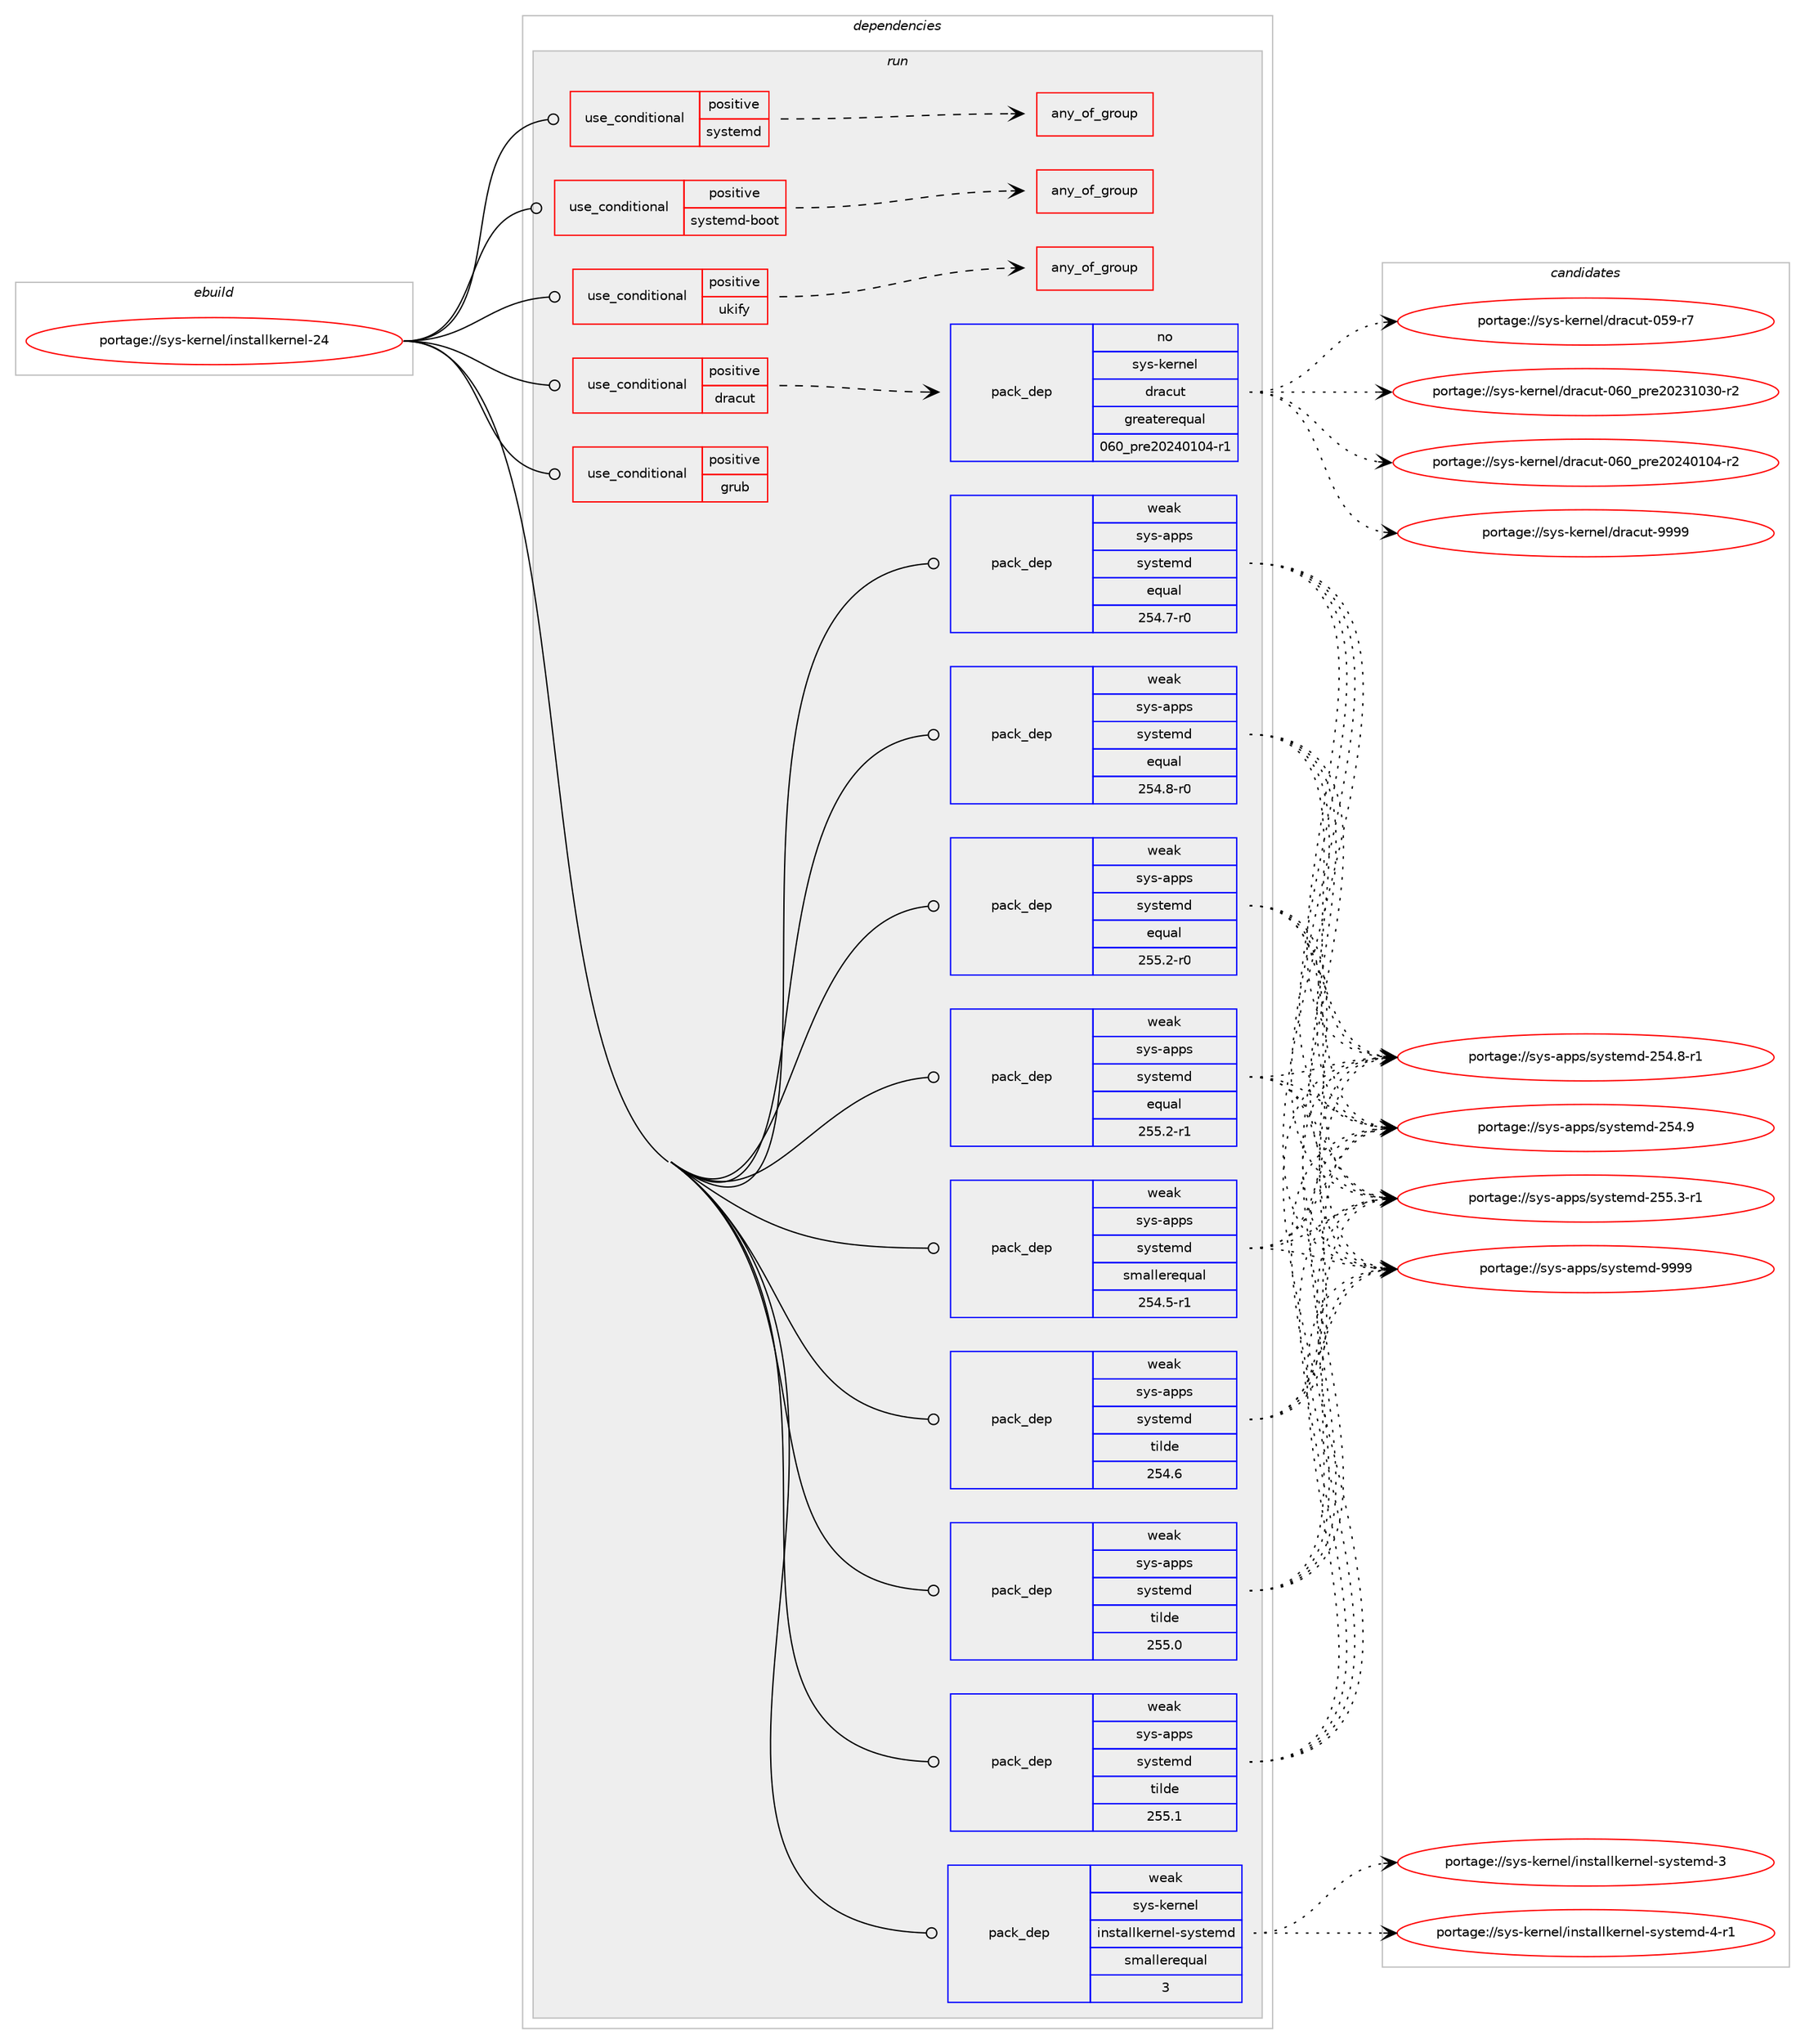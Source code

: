 digraph prolog {

# *************
# Graph options
# *************

newrank=true;
concentrate=true;
compound=true;
graph [rankdir=LR,fontname=Helvetica,fontsize=10,ranksep=1.5];#, ranksep=2.5, nodesep=0.2];
edge  [arrowhead=vee];
node  [fontname=Helvetica,fontsize=10];

# **********
# The ebuild
# **********

subgraph cluster_leftcol {
color=gray;
rank=same;
label=<<i>ebuild</i>>;
id [label="portage://sys-kernel/installkernel-24", color=red, width=4, href="../sys-kernel/installkernel-24.svg"];
}

# ****************
# The dependencies
# ****************

subgraph cluster_midcol {
color=gray;
label=<<i>dependencies</i>>;
subgraph cluster_compile {
fillcolor="#eeeeee";
style=filled;
label=<<i>compile</i>>;
}
subgraph cluster_compileandrun {
fillcolor="#eeeeee";
style=filled;
label=<<i>compile and run</i>>;
}
subgraph cluster_run {
fillcolor="#eeeeee";
style=filled;
label=<<i>run</i>>;
subgraph cond14946 {
dependency22238 [label=<<TABLE BORDER="0" CELLBORDER="1" CELLSPACING="0" CELLPADDING="4"><TR><TD ROWSPAN="3" CELLPADDING="10">use_conditional</TD></TR><TR><TD>positive</TD></TR><TR><TD>dracut</TD></TR></TABLE>>, shape=none, color=red];
subgraph pack7094 {
dependency22239 [label=<<TABLE BORDER="0" CELLBORDER="1" CELLSPACING="0" CELLPADDING="4" WIDTH="220"><TR><TD ROWSPAN="6" CELLPADDING="30">pack_dep</TD></TR><TR><TD WIDTH="110">no</TD></TR><TR><TD>sys-kernel</TD></TR><TR><TD>dracut</TD></TR><TR><TD>greaterequal</TD></TR><TR><TD>060_pre20240104-r1</TD></TR></TABLE>>, shape=none, color=blue];
}
dependency22238:e -> dependency22239:w [weight=20,style="dashed",arrowhead="vee"];
}
id:e -> dependency22238:w [weight=20,style="solid",arrowhead="odot"];
subgraph cond14947 {
dependency22240 [label=<<TABLE BORDER="0" CELLBORDER="1" CELLSPACING="0" CELLPADDING="4"><TR><TD ROWSPAN="3" CELLPADDING="10">use_conditional</TD></TR><TR><TD>positive</TD></TR><TR><TD>grub</TD></TR></TABLE>>, shape=none, color=red];
# *** BEGIN UNKNOWN DEPENDENCY TYPE (TODO) ***
# dependency22240 -> package_dependency(portage://sys-kernel/installkernel-24,run,no,sys-boot,grub,none,[,,],[],[])
# *** END UNKNOWN DEPENDENCY TYPE (TODO) ***

}
id:e -> dependency22240:w [weight=20,style="solid",arrowhead="odot"];
subgraph cond14948 {
dependency22241 [label=<<TABLE BORDER="0" CELLBORDER="1" CELLSPACING="0" CELLPADDING="4"><TR><TD ROWSPAN="3" CELLPADDING="10">use_conditional</TD></TR><TR><TD>positive</TD></TR><TR><TD>systemd</TD></TR></TABLE>>, shape=none, color=red];
subgraph any195 {
dependency22242 [label=<<TABLE BORDER="0" CELLBORDER="1" CELLSPACING="0" CELLPADDING="4"><TR><TD CELLPADDING="10">any_of_group</TD></TR></TABLE>>, shape=none, color=red];# *** BEGIN UNKNOWN DEPENDENCY TYPE (TODO) ***
# dependency22242 -> package_dependency(portage://sys-kernel/installkernel-24,run,no,sys-apps,systemd,none,[,,],[],[use(enable(kernel-install),negative)])
# *** END UNKNOWN DEPENDENCY TYPE (TODO) ***

# *** BEGIN UNKNOWN DEPENDENCY TYPE (TODO) ***
# dependency22242 -> package_dependency(portage://sys-kernel/installkernel-24,run,no,sys-apps,systemd-utils,none,[,,],[],[use(enable(kernel-install),negative)])
# *** END UNKNOWN DEPENDENCY TYPE (TODO) ***

}
dependency22241:e -> dependency22242:w [weight=20,style="dashed",arrowhead="vee"];
}
id:e -> dependency22241:w [weight=20,style="solid",arrowhead="odot"];
subgraph cond14949 {
dependency22243 [label=<<TABLE BORDER="0" CELLBORDER="1" CELLSPACING="0" CELLPADDING="4"><TR><TD ROWSPAN="3" CELLPADDING="10">use_conditional</TD></TR><TR><TD>positive</TD></TR><TR><TD>systemd-boot</TD></TR></TABLE>>, shape=none, color=red];
subgraph any196 {
dependency22244 [label=<<TABLE BORDER="0" CELLBORDER="1" CELLSPACING="0" CELLPADDING="4"><TR><TD CELLPADDING="10">any_of_group</TD></TR></TABLE>>, shape=none, color=red];# *** BEGIN UNKNOWN DEPENDENCY TYPE (TODO) ***
# dependency22244 -> package_dependency(portage://sys-kernel/installkernel-24,run,no,sys-apps,systemd,none,[,,],[],[use(enable(boot),negative)])
# *** END UNKNOWN DEPENDENCY TYPE (TODO) ***

# *** BEGIN UNKNOWN DEPENDENCY TYPE (TODO) ***
# dependency22244 -> package_dependency(portage://sys-kernel/installkernel-24,run,no,sys-apps,systemd-utils,none,[,,],[],[use(enable(boot),negative)])
# *** END UNKNOWN DEPENDENCY TYPE (TODO) ***

}
dependency22243:e -> dependency22244:w [weight=20,style="dashed",arrowhead="vee"];
}
id:e -> dependency22243:w [weight=20,style="solid",arrowhead="odot"];
subgraph cond14950 {
dependency22245 [label=<<TABLE BORDER="0" CELLBORDER="1" CELLSPACING="0" CELLPADDING="4"><TR><TD ROWSPAN="3" CELLPADDING="10">use_conditional</TD></TR><TR><TD>positive</TD></TR><TR><TD>ukify</TD></TR></TABLE>>, shape=none, color=red];
subgraph any197 {
dependency22246 [label=<<TABLE BORDER="0" CELLBORDER="1" CELLSPACING="0" CELLPADDING="4"><TR><TD CELLPADDING="10">any_of_group</TD></TR></TABLE>>, shape=none, color=red];# *** BEGIN UNKNOWN DEPENDENCY TYPE (TODO) ***
# dependency22246 -> package_dependency(portage://sys-kernel/installkernel-24,run,no,sys-apps,systemd,none,[,,],[],[use(enable(ukify),negative)])
# *** END UNKNOWN DEPENDENCY TYPE (TODO) ***

# *** BEGIN UNKNOWN DEPENDENCY TYPE (TODO) ***
# dependency22246 -> package_dependency(portage://sys-kernel/installkernel-24,run,no,sys-apps,systemd-utils,none,[,,],[],[use(enable(ukify),negative)])
# *** END UNKNOWN DEPENDENCY TYPE (TODO) ***

}
dependency22245:e -> dependency22246:w [weight=20,style="dashed",arrowhead="vee"];
}
id:e -> dependency22245:w [weight=20,style="solid",arrowhead="odot"];
subgraph pack7095 {
dependency22247 [label=<<TABLE BORDER="0" CELLBORDER="1" CELLSPACING="0" CELLPADDING="4" WIDTH="220"><TR><TD ROWSPAN="6" CELLPADDING="30">pack_dep</TD></TR><TR><TD WIDTH="110">weak</TD></TR><TR><TD>sys-apps</TD></TR><TR><TD>systemd</TD></TR><TR><TD>equal</TD></TR><TR><TD>254.7-r0</TD></TR></TABLE>>, shape=none, color=blue];
}
id:e -> dependency22247:w [weight=20,style="solid",arrowhead="odot"];
subgraph pack7096 {
dependency22248 [label=<<TABLE BORDER="0" CELLBORDER="1" CELLSPACING="0" CELLPADDING="4" WIDTH="220"><TR><TD ROWSPAN="6" CELLPADDING="30">pack_dep</TD></TR><TR><TD WIDTH="110">weak</TD></TR><TR><TD>sys-apps</TD></TR><TR><TD>systemd</TD></TR><TR><TD>equal</TD></TR><TR><TD>254.8-r0</TD></TR></TABLE>>, shape=none, color=blue];
}
id:e -> dependency22248:w [weight=20,style="solid",arrowhead="odot"];
subgraph pack7097 {
dependency22249 [label=<<TABLE BORDER="0" CELLBORDER="1" CELLSPACING="0" CELLPADDING="4" WIDTH="220"><TR><TD ROWSPAN="6" CELLPADDING="30">pack_dep</TD></TR><TR><TD WIDTH="110">weak</TD></TR><TR><TD>sys-apps</TD></TR><TR><TD>systemd</TD></TR><TR><TD>equal</TD></TR><TR><TD>255.2-r0</TD></TR></TABLE>>, shape=none, color=blue];
}
id:e -> dependency22249:w [weight=20,style="solid",arrowhead="odot"];
subgraph pack7098 {
dependency22250 [label=<<TABLE BORDER="0" CELLBORDER="1" CELLSPACING="0" CELLPADDING="4" WIDTH="220"><TR><TD ROWSPAN="6" CELLPADDING="30">pack_dep</TD></TR><TR><TD WIDTH="110">weak</TD></TR><TR><TD>sys-apps</TD></TR><TR><TD>systemd</TD></TR><TR><TD>equal</TD></TR><TR><TD>255.2-r1</TD></TR></TABLE>>, shape=none, color=blue];
}
id:e -> dependency22250:w [weight=20,style="solid",arrowhead="odot"];
subgraph pack7099 {
dependency22251 [label=<<TABLE BORDER="0" CELLBORDER="1" CELLSPACING="0" CELLPADDING="4" WIDTH="220"><TR><TD ROWSPAN="6" CELLPADDING="30">pack_dep</TD></TR><TR><TD WIDTH="110">weak</TD></TR><TR><TD>sys-apps</TD></TR><TR><TD>systemd</TD></TR><TR><TD>smallerequal</TD></TR><TR><TD>254.5-r1</TD></TR></TABLE>>, shape=none, color=blue];
}
id:e -> dependency22251:w [weight=20,style="solid",arrowhead="odot"];
subgraph pack7100 {
dependency22252 [label=<<TABLE BORDER="0" CELLBORDER="1" CELLSPACING="0" CELLPADDING="4" WIDTH="220"><TR><TD ROWSPAN="6" CELLPADDING="30">pack_dep</TD></TR><TR><TD WIDTH="110">weak</TD></TR><TR><TD>sys-apps</TD></TR><TR><TD>systemd</TD></TR><TR><TD>tilde</TD></TR><TR><TD>254.6</TD></TR></TABLE>>, shape=none, color=blue];
}
id:e -> dependency22252:w [weight=20,style="solid",arrowhead="odot"];
subgraph pack7101 {
dependency22253 [label=<<TABLE BORDER="0" CELLBORDER="1" CELLSPACING="0" CELLPADDING="4" WIDTH="220"><TR><TD ROWSPAN="6" CELLPADDING="30">pack_dep</TD></TR><TR><TD WIDTH="110">weak</TD></TR><TR><TD>sys-apps</TD></TR><TR><TD>systemd</TD></TR><TR><TD>tilde</TD></TR><TR><TD>255.0</TD></TR></TABLE>>, shape=none, color=blue];
}
id:e -> dependency22253:w [weight=20,style="solid",arrowhead="odot"];
subgraph pack7102 {
dependency22254 [label=<<TABLE BORDER="0" CELLBORDER="1" CELLSPACING="0" CELLPADDING="4" WIDTH="220"><TR><TD ROWSPAN="6" CELLPADDING="30">pack_dep</TD></TR><TR><TD WIDTH="110">weak</TD></TR><TR><TD>sys-apps</TD></TR><TR><TD>systemd</TD></TR><TR><TD>tilde</TD></TR><TR><TD>255.1</TD></TR></TABLE>>, shape=none, color=blue];
}
id:e -> dependency22254:w [weight=20,style="solid",arrowhead="odot"];
subgraph pack7103 {
dependency22255 [label=<<TABLE BORDER="0" CELLBORDER="1" CELLSPACING="0" CELLPADDING="4" WIDTH="220"><TR><TD ROWSPAN="6" CELLPADDING="30">pack_dep</TD></TR><TR><TD WIDTH="110">weak</TD></TR><TR><TD>sys-kernel</TD></TR><TR><TD>installkernel-systemd</TD></TR><TR><TD>smallerequal</TD></TR><TR><TD>3</TD></TR></TABLE>>, shape=none, color=blue];
}
id:e -> dependency22255:w [weight=20,style="solid",arrowhead="odot"];
}
}

# **************
# The candidates
# **************

subgraph cluster_choices {
rank=same;
color=gray;
label=<<i>candidates</i>>;

subgraph choice7094 {
color=black;
nodesep=1;
choice11512111545107101114110101108471001149799117116454853574511455 [label="portage://sys-kernel/dracut-059-r7", color=red, width=4,href="../sys-kernel/dracut-059-r7.svg"];
choice11512111545107101114110101108471001149799117116454854489511211410150485051494851484511450 [label="portage://sys-kernel/dracut-060_pre20231030-r2", color=red, width=4,href="../sys-kernel/dracut-060_pre20231030-r2.svg"];
choice11512111545107101114110101108471001149799117116454854489511211410150485052484948524511450 [label="portage://sys-kernel/dracut-060_pre20240104-r2", color=red, width=4,href="../sys-kernel/dracut-060_pre20240104-r2.svg"];
choice115121115451071011141101011084710011497991171164557575757 [label="portage://sys-kernel/dracut-9999", color=red, width=4,href="../sys-kernel/dracut-9999.svg"];
dependency22239:e -> choice11512111545107101114110101108471001149799117116454853574511455:w [style=dotted,weight="100"];
dependency22239:e -> choice11512111545107101114110101108471001149799117116454854489511211410150485051494851484511450:w [style=dotted,weight="100"];
dependency22239:e -> choice11512111545107101114110101108471001149799117116454854489511211410150485052484948524511450:w [style=dotted,weight="100"];
dependency22239:e -> choice115121115451071011141101011084710011497991171164557575757:w [style=dotted,weight="100"];
}
subgraph choice7095 {
color=black;
nodesep=1;
choice1151211154597112112115471151211151161011091004550535246564511449 [label="portage://sys-apps/systemd-254.8-r1", color=red, width=4,href="../sys-apps/systemd-254.8-r1.svg"];
choice115121115459711211211547115121115116101109100455053524657 [label="portage://sys-apps/systemd-254.9", color=red, width=4,href="../sys-apps/systemd-254.9.svg"];
choice1151211154597112112115471151211151161011091004550535346514511449 [label="portage://sys-apps/systemd-255.3-r1", color=red, width=4,href="../sys-apps/systemd-255.3-r1.svg"];
choice1151211154597112112115471151211151161011091004557575757 [label="portage://sys-apps/systemd-9999", color=red, width=4,href="../sys-apps/systemd-9999.svg"];
dependency22247:e -> choice1151211154597112112115471151211151161011091004550535246564511449:w [style=dotted,weight="100"];
dependency22247:e -> choice115121115459711211211547115121115116101109100455053524657:w [style=dotted,weight="100"];
dependency22247:e -> choice1151211154597112112115471151211151161011091004550535346514511449:w [style=dotted,weight="100"];
dependency22247:e -> choice1151211154597112112115471151211151161011091004557575757:w [style=dotted,weight="100"];
}
subgraph choice7096 {
color=black;
nodesep=1;
choice1151211154597112112115471151211151161011091004550535246564511449 [label="portage://sys-apps/systemd-254.8-r1", color=red, width=4,href="../sys-apps/systemd-254.8-r1.svg"];
choice115121115459711211211547115121115116101109100455053524657 [label="portage://sys-apps/systemd-254.9", color=red, width=4,href="../sys-apps/systemd-254.9.svg"];
choice1151211154597112112115471151211151161011091004550535346514511449 [label="portage://sys-apps/systemd-255.3-r1", color=red, width=4,href="../sys-apps/systemd-255.3-r1.svg"];
choice1151211154597112112115471151211151161011091004557575757 [label="portage://sys-apps/systemd-9999", color=red, width=4,href="../sys-apps/systemd-9999.svg"];
dependency22248:e -> choice1151211154597112112115471151211151161011091004550535246564511449:w [style=dotted,weight="100"];
dependency22248:e -> choice115121115459711211211547115121115116101109100455053524657:w [style=dotted,weight="100"];
dependency22248:e -> choice1151211154597112112115471151211151161011091004550535346514511449:w [style=dotted,weight="100"];
dependency22248:e -> choice1151211154597112112115471151211151161011091004557575757:w [style=dotted,weight="100"];
}
subgraph choice7097 {
color=black;
nodesep=1;
choice1151211154597112112115471151211151161011091004550535246564511449 [label="portage://sys-apps/systemd-254.8-r1", color=red, width=4,href="../sys-apps/systemd-254.8-r1.svg"];
choice115121115459711211211547115121115116101109100455053524657 [label="portage://sys-apps/systemd-254.9", color=red, width=4,href="../sys-apps/systemd-254.9.svg"];
choice1151211154597112112115471151211151161011091004550535346514511449 [label="portage://sys-apps/systemd-255.3-r1", color=red, width=4,href="../sys-apps/systemd-255.3-r1.svg"];
choice1151211154597112112115471151211151161011091004557575757 [label="portage://sys-apps/systemd-9999", color=red, width=4,href="../sys-apps/systemd-9999.svg"];
dependency22249:e -> choice1151211154597112112115471151211151161011091004550535246564511449:w [style=dotted,weight="100"];
dependency22249:e -> choice115121115459711211211547115121115116101109100455053524657:w [style=dotted,weight="100"];
dependency22249:e -> choice1151211154597112112115471151211151161011091004550535346514511449:w [style=dotted,weight="100"];
dependency22249:e -> choice1151211154597112112115471151211151161011091004557575757:w [style=dotted,weight="100"];
}
subgraph choice7098 {
color=black;
nodesep=1;
choice1151211154597112112115471151211151161011091004550535246564511449 [label="portage://sys-apps/systemd-254.8-r1", color=red, width=4,href="../sys-apps/systemd-254.8-r1.svg"];
choice115121115459711211211547115121115116101109100455053524657 [label="portage://sys-apps/systemd-254.9", color=red, width=4,href="../sys-apps/systemd-254.9.svg"];
choice1151211154597112112115471151211151161011091004550535346514511449 [label="portage://sys-apps/systemd-255.3-r1", color=red, width=4,href="../sys-apps/systemd-255.3-r1.svg"];
choice1151211154597112112115471151211151161011091004557575757 [label="portage://sys-apps/systemd-9999", color=red, width=4,href="../sys-apps/systemd-9999.svg"];
dependency22250:e -> choice1151211154597112112115471151211151161011091004550535246564511449:w [style=dotted,weight="100"];
dependency22250:e -> choice115121115459711211211547115121115116101109100455053524657:w [style=dotted,weight="100"];
dependency22250:e -> choice1151211154597112112115471151211151161011091004550535346514511449:w [style=dotted,weight="100"];
dependency22250:e -> choice1151211154597112112115471151211151161011091004557575757:w [style=dotted,weight="100"];
}
subgraph choice7099 {
color=black;
nodesep=1;
choice1151211154597112112115471151211151161011091004550535246564511449 [label="portage://sys-apps/systemd-254.8-r1", color=red, width=4,href="../sys-apps/systemd-254.8-r1.svg"];
choice115121115459711211211547115121115116101109100455053524657 [label="portage://sys-apps/systemd-254.9", color=red, width=4,href="../sys-apps/systemd-254.9.svg"];
choice1151211154597112112115471151211151161011091004550535346514511449 [label="portage://sys-apps/systemd-255.3-r1", color=red, width=4,href="../sys-apps/systemd-255.3-r1.svg"];
choice1151211154597112112115471151211151161011091004557575757 [label="portage://sys-apps/systemd-9999", color=red, width=4,href="../sys-apps/systemd-9999.svg"];
dependency22251:e -> choice1151211154597112112115471151211151161011091004550535246564511449:w [style=dotted,weight="100"];
dependency22251:e -> choice115121115459711211211547115121115116101109100455053524657:w [style=dotted,weight="100"];
dependency22251:e -> choice1151211154597112112115471151211151161011091004550535346514511449:w [style=dotted,weight="100"];
dependency22251:e -> choice1151211154597112112115471151211151161011091004557575757:w [style=dotted,weight="100"];
}
subgraph choice7100 {
color=black;
nodesep=1;
choice1151211154597112112115471151211151161011091004550535246564511449 [label="portage://sys-apps/systemd-254.8-r1", color=red, width=4,href="../sys-apps/systemd-254.8-r1.svg"];
choice115121115459711211211547115121115116101109100455053524657 [label="portage://sys-apps/systemd-254.9", color=red, width=4,href="../sys-apps/systemd-254.9.svg"];
choice1151211154597112112115471151211151161011091004550535346514511449 [label="portage://sys-apps/systemd-255.3-r1", color=red, width=4,href="../sys-apps/systemd-255.3-r1.svg"];
choice1151211154597112112115471151211151161011091004557575757 [label="portage://sys-apps/systemd-9999", color=red, width=4,href="../sys-apps/systemd-9999.svg"];
dependency22252:e -> choice1151211154597112112115471151211151161011091004550535246564511449:w [style=dotted,weight="100"];
dependency22252:e -> choice115121115459711211211547115121115116101109100455053524657:w [style=dotted,weight="100"];
dependency22252:e -> choice1151211154597112112115471151211151161011091004550535346514511449:w [style=dotted,weight="100"];
dependency22252:e -> choice1151211154597112112115471151211151161011091004557575757:w [style=dotted,weight="100"];
}
subgraph choice7101 {
color=black;
nodesep=1;
choice1151211154597112112115471151211151161011091004550535246564511449 [label="portage://sys-apps/systemd-254.8-r1", color=red, width=4,href="../sys-apps/systemd-254.8-r1.svg"];
choice115121115459711211211547115121115116101109100455053524657 [label="portage://sys-apps/systemd-254.9", color=red, width=4,href="../sys-apps/systemd-254.9.svg"];
choice1151211154597112112115471151211151161011091004550535346514511449 [label="portage://sys-apps/systemd-255.3-r1", color=red, width=4,href="../sys-apps/systemd-255.3-r1.svg"];
choice1151211154597112112115471151211151161011091004557575757 [label="portage://sys-apps/systemd-9999", color=red, width=4,href="../sys-apps/systemd-9999.svg"];
dependency22253:e -> choice1151211154597112112115471151211151161011091004550535246564511449:w [style=dotted,weight="100"];
dependency22253:e -> choice115121115459711211211547115121115116101109100455053524657:w [style=dotted,weight="100"];
dependency22253:e -> choice1151211154597112112115471151211151161011091004550535346514511449:w [style=dotted,weight="100"];
dependency22253:e -> choice1151211154597112112115471151211151161011091004557575757:w [style=dotted,weight="100"];
}
subgraph choice7102 {
color=black;
nodesep=1;
choice1151211154597112112115471151211151161011091004550535246564511449 [label="portage://sys-apps/systemd-254.8-r1", color=red, width=4,href="../sys-apps/systemd-254.8-r1.svg"];
choice115121115459711211211547115121115116101109100455053524657 [label="portage://sys-apps/systemd-254.9", color=red, width=4,href="../sys-apps/systemd-254.9.svg"];
choice1151211154597112112115471151211151161011091004550535346514511449 [label="portage://sys-apps/systemd-255.3-r1", color=red, width=4,href="../sys-apps/systemd-255.3-r1.svg"];
choice1151211154597112112115471151211151161011091004557575757 [label="portage://sys-apps/systemd-9999", color=red, width=4,href="../sys-apps/systemd-9999.svg"];
dependency22254:e -> choice1151211154597112112115471151211151161011091004550535246564511449:w [style=dotted,weight="100"];
dependency22254:e -> choice115121115459711211211547115121115116101109100455053524657:w [style=dotted,weight="100"];
dependency22254:e -> choice1151211154597112112115471151211151161011091004550535346514511449:w [style=dotted,weight="100"];
dependency22254:e -> choice1151211154597112112115471151211151161011091004557575757:w [style=dotted,weight="100"];
}
subgraph choice7103 {
color=black;
nodesep=1;
choice115121115451071011141101011084710511011511697108108107101114110101108451151211151161011091004551 [label="portage://sys-kernel/installkernel-systemd-3", color=red, width=4,href="../sys-kernel/installkernel-systemd-3.svg"];
choice1151211154510710111411010110847105110115116971081081071011141101011084511512111511610110910045524511449 [label="portage://sys-kernel/installkernel-systemd-4-r1", color=red, width=4,href="../sys-kernel/installkernel-systemd-4-r1.svg"];
dependency22255:e -> choice115121115451071011141101011084710511011511697108108107101114110101108451151211151161011091004551:w [style=dotted,weight="100"];
dependency22255:e -> choice1151211154510710111411010110847105110115116971081081071011141101011084511512111511610110910045524511449:w [style=dotted,weight="100"];
}
}

}
